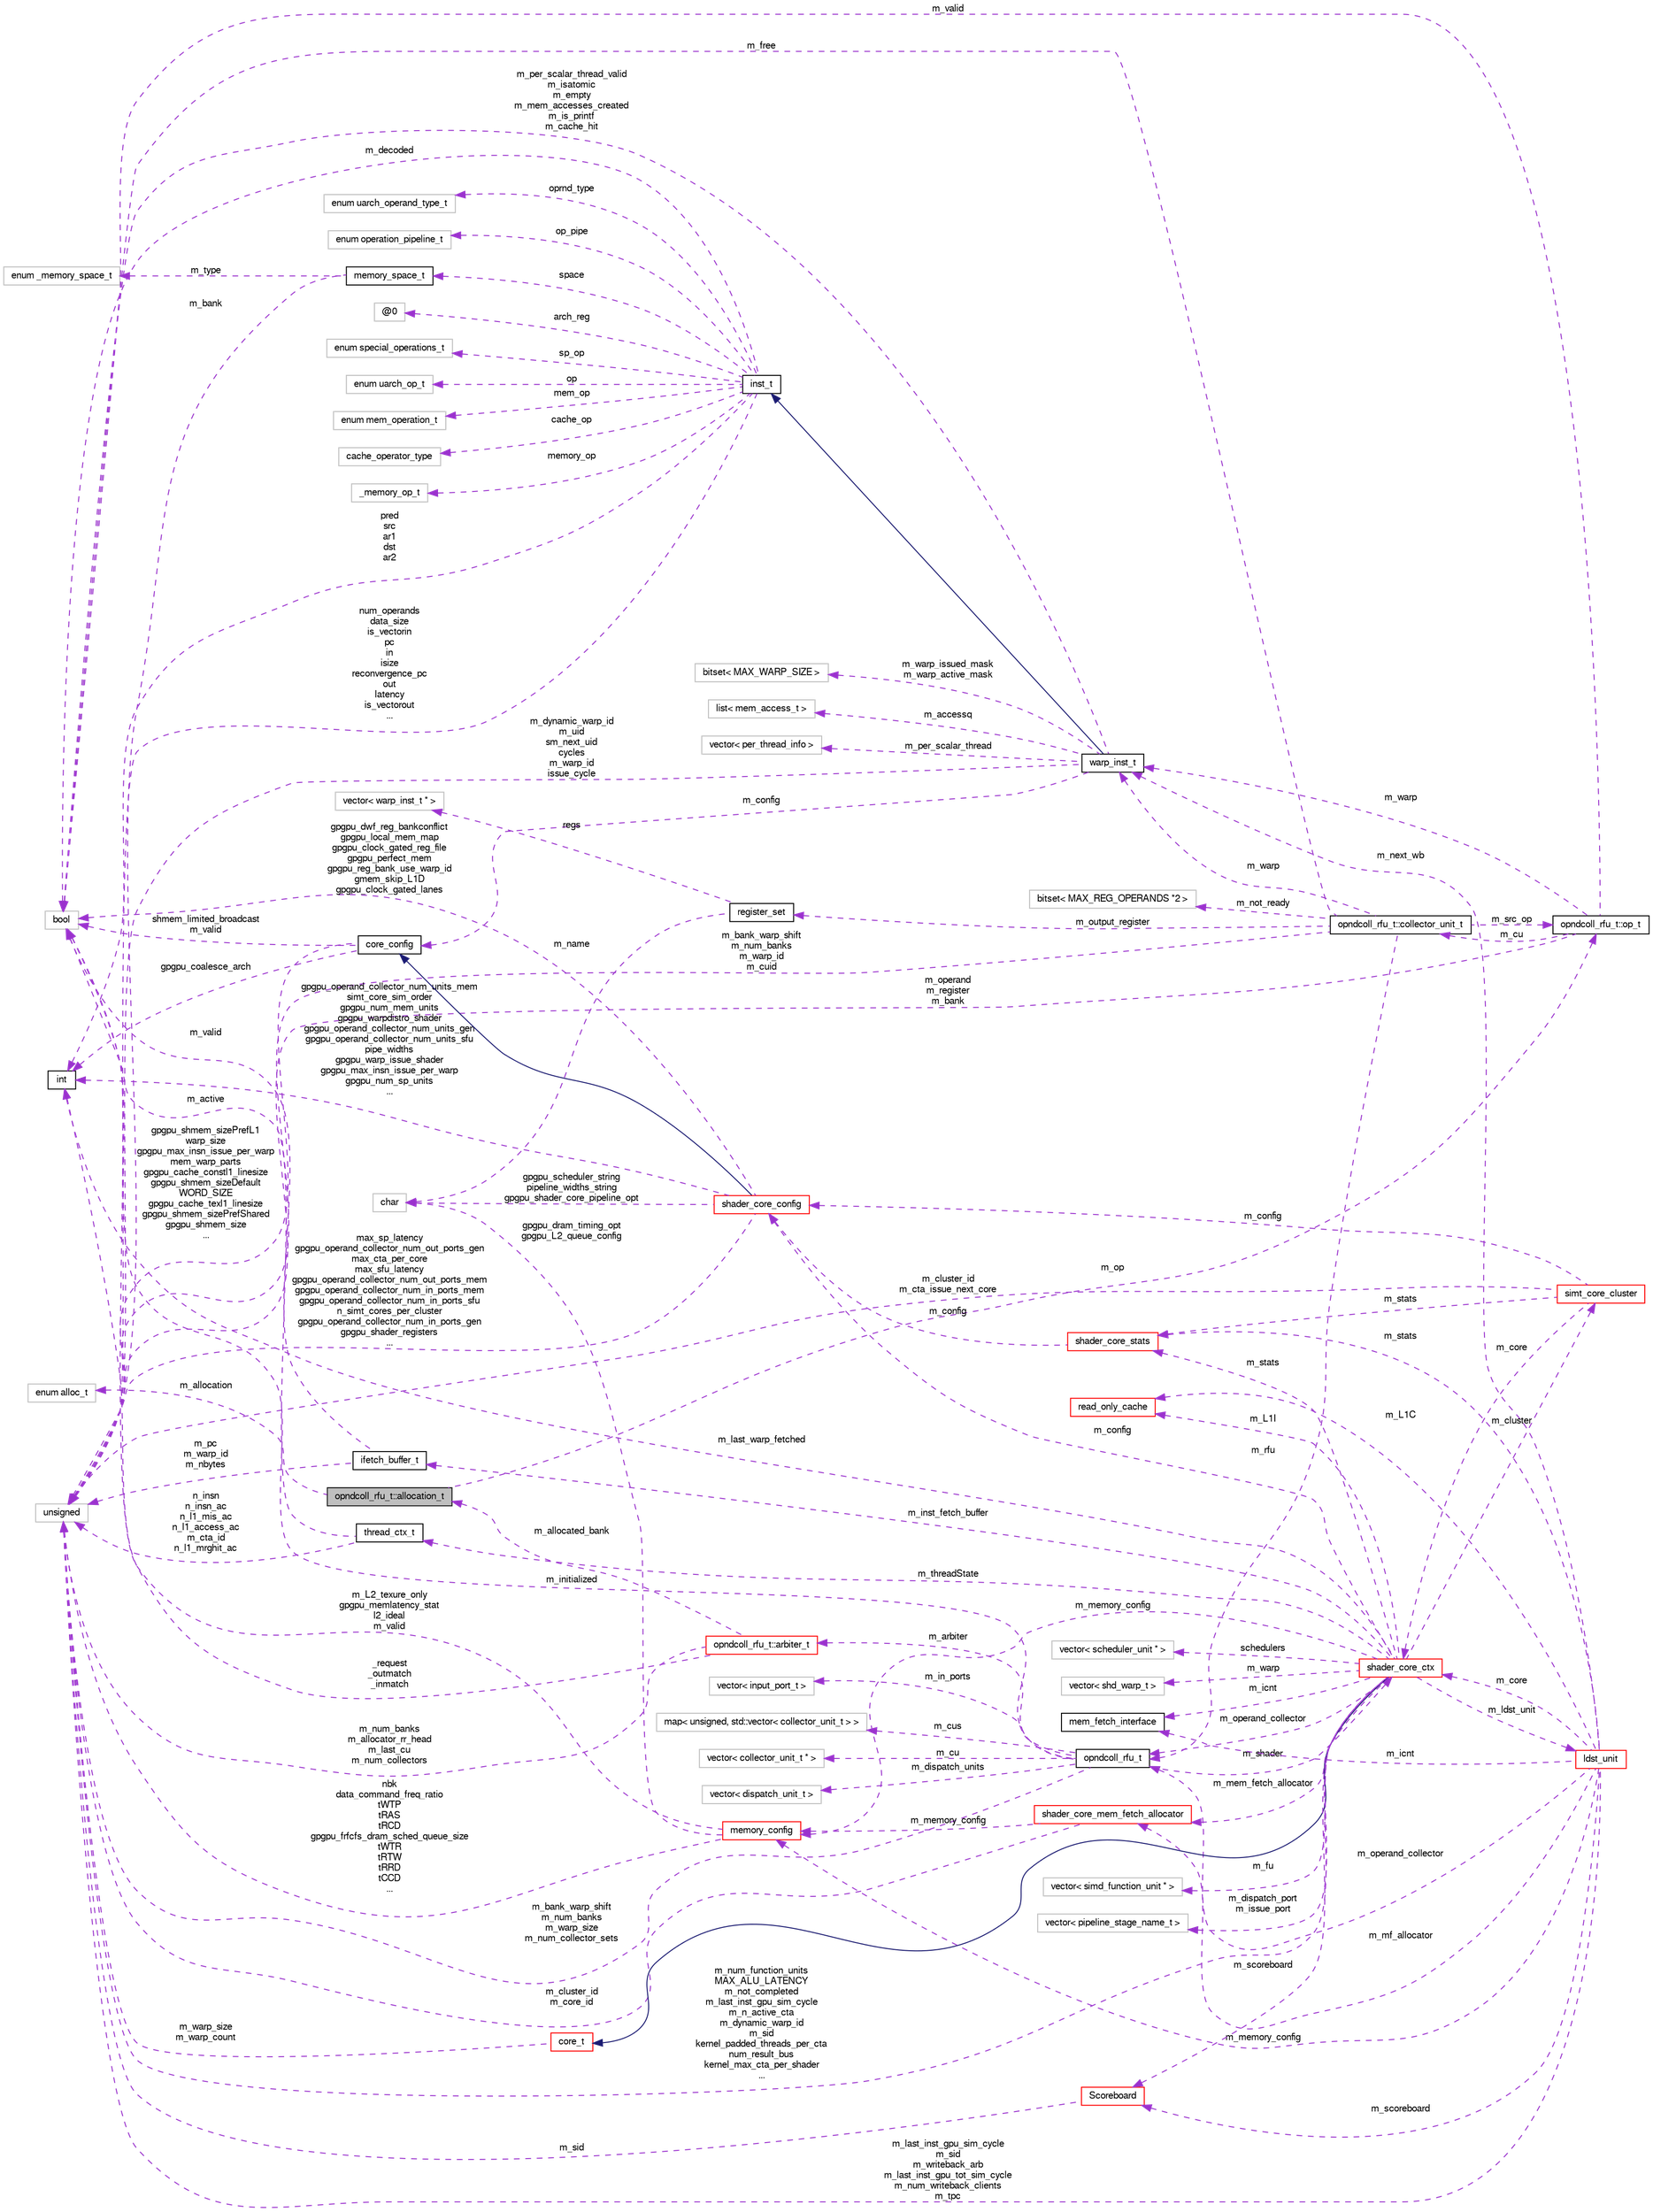 digraph G
{
  bgcolor="transparent";
  edge [fontname="FreeSans",fontsize="10",labelfontname="FreeSans",labelfontsize="10"];
  node [fontname="FreeSans",fontsize="10",shape=record];
  rankdir=LR;
  Node1 [label="opndcoll_rfu_t::allocation_t",height=0.2,width=0.4,color="black", fillcolor="grey75", style="filled" fontcolor="black"];
  Node2 -> Node1 [dir=back,color="darkorchid3",fontsize="10",style="dashed",label="m_op",fontname="FreeSans"];
  Node2 [label="opndcoll_rfu_t::op_t",height=0.2,width=0.4,color="black",URL="$classopndcoll__rfu__t_1_1op__t.html"];
  Node3 -> Node2 [dir=back,color="darkorchid3",fontsize="10",style="dashed",label="m_warp",fontname="FreeSans"];
  Node3 [label="warp_inst_t",height=0.2,width=0.4,color="black",URL="$classwarp__inst__t.html"];
  Node4 -> Node3 [dir=back,color="midnightblue",fontsize="10",style="solid",fontname="FreeSans"];
  Node4 [label="inst_t",height=0.2,width=0.4,color="black",URL="$classinst__t.html"];
  Node5 -> Node4 [dir=back,color="darkorchid3",fontsize="10",style="dashed",label="arch_reg",fontname="FreeSans"];
  Node5 [label="@0",height=0.2,width=0.4,color="grey75"];
  Node6 -> Node4 [dir=back,color="darkorchid3",fontsize="10",style="dashed",label="sp_op",fontname="FreeSans"];
  Node6 [label="enum special_operations_t",height=0.2,width=0.4,color="grey75"];
  Node7 -> Node4 [dir=back,color="darkorchid3",fontsize="10",style="dashed",label="op",fontname="FreeSans"];
  Node7 [label="enum uarch_op_t",height=0.2,width=0.4,color="grey75"];
  Node8 -> Node4 [dir=back,color="darkorchid3",fontsize="10",style="dashed",label="mem_op",fontname="FreeSans"];
  Node8 [label="enum mem_operation_t",height=0.2,width=0.4,color="grey75"];
  Node9 -> Node4 [dir=back,color="darkorchid3",fontsize="10",style="dashed",label="cache_op",fontname="FreeSans"];
  Node9 [label="cache_operator_type",height=0.2,width=0.4,color="grey75"];
  Node10 -> Node4 [dir=back,color="darkorchid3",fontsize="10",style="dashed",label="space",fontname="FreeSans"];
  Node10 [label="memory_space_t",height=0.2,width=0.4,color="black",URL="$classmemory__space__t.html"];
  Node11 -> Node10 [dir=back,color="darkorchid3",fontsize="10",style="dashed",label="m_type",fontname="FreeSans"];
  Node11 [label="enum _memory_space_t",height=0.2,width=0.4,color="grey75"];
  Node12 -> Node10 [dir=back,color="darkorchid3",fontsize="10",style="dashed",label="m_bank",fontname="FreeSans"];
  Node12 [label="unsigned",height=0.2,width=0.4,color="grey75"];
  Node13 -> Node4 [dir=back,color="darkorchid3",fontsize="10",style="dashed",label="pred\nsrc\nar1\ndst\nar2",fontname="FreeSans"];
  Node13 [label="int",height=0.2,width=0.4,color="black",URL="$classint.html"];
  Node14 -> Node4 [dir=back,color="darkorchid3",fontsize="10",style="dashed",label="memory_op",fontname="FreeSans"];
  Node14 [label="_memory_op_t",height=0.2,width=0.4,color="grey75"];
  Node15 -> Node4 [dir=back,color="darkorchid3",fontsize="10",style="dashed",label="m_decoded",fontname="FreeSans"];
  Node15 [label="bool",height=0.2,width=0.4,color="grey75"];
  Node16 -> Node4 [dir=back,color="darkorchid3",fontsize="10",style="dashed",label="oprnd_type",fontname="FreeSans"];
  Node16 [label="enum uarch_operand_type_t",height=0.2,width=0.4,color="grey75"];
  Node12 -> Node4 [dir=back,color="darkorchid3",fontsize="10",style="dashed",label="num_operands\ndata_size\nis_vectorin\npc\nin\nisize\nreconvergence_pc\nout\nlatency\nis_vectorout\n...",fontname="FreeSans"];
  Node17 -> Node4 [dir=back,color="darkorchid3",fontsize="10",style="dashed",label="op_pipe",fontname="FreeSans"];
  Node17 [label="enum operation_pipeline_t",height=0.2,width=0.4,color="grey75"];
  Node18 -> Node3 [dir=back,color="darkorchid3",fontsize="10",style="dashed",label="m_warp_issued_mask\nm_warp_active_mask",fontname="FreeSans"];
  Node18 [label="bitset\< MAX_WARP_SIZE \>",height=0.2,width=0.4,color="grey75"];
  Node19 -> Node3 [dir=back,color="darkorchid3",fontsize="10",style="dashed",label="m_accessq",fontname="FreeSans"];
  Node19 [label="list\< mem_access_t \>",height=0.2,width=0.4,color="grey75"];
  Node20 -> Node3 [dir=back,color="darkorchid3",fontsize="10",style="dashed",label="m_config",fontname="FreeSans"];
  Node20 [label="core_config",height=0.2,width=0.4,color="black",URL="$structcore__config.html"];
  Node13 -> Node20 [dir=back,color="darkorchid3",fontsize="10",style="dashed",label="gpgpu_coalesce_arch",fontname="FreeSans"];
  Node15 -> Node20 [dir=back,color="darkorchid3",fontsize="10",style="dashed",label="shmem_limited_broadcast\nm_valid",fontname="FreeSans"];
  Node12 -> Node20 [dir=back,color="darkorchid3",fontsize="10",style="dashed",label="gpgpu_shmem_sizePrefL1\nwarp_size\ngpgpu_max_insn_issue_per_warp\nmem_warp_parts\ngpgpu_cache_constl1_linesize\ngpgpu_shmem_sizeDefault\nWORD_SIZE\ngpgpu_cache_texl1_linesize\ngpgpu_shmem_sizePrefShared\ngpgpu_shmem_size\n...",fontname="FreeSans"];
  Node15 -> Node3 [dir=back,color="darkorchid3",fontsize="10",style="dashed",label="m_per_scalar_thread_valid\nm_isatomic\nm_empty\nm_mem_accesses_created\nm_is_printf\nm_cache_hit",fontname="FreeSans"];
  Node21 -> Node3 [dir=back,color="darkorchid3",fontsize="10",style="dashed",label="m_per_scalar_thread",fontname="FreeSans"];
  Node21 [label="vector\< per_thread_info \>",height=0.2,width=0.4,color="grey75"];
  Node12 -> Node3 [dir=back,color="darkorchid3",fontsize="10",style="dashed",label="m_dynamic_warp_id\nm_uid\nsm_next_uid\ncycles\nm_warp_id\nissue_cycle",fontname="FreeSans"];
  Node22 -> Node2 [dir=back,color="darkorchid3",fontsize="10",style="dashed",label="m_cu",fontname="FreeSans"];
  Node22 [label="opndcoll_rfu_t::collector_unit_t",height=0.2,width=0.4,color="black",URL="$classopndcoll__rfu__t_1_1collector__unit__t.html"];
  Node2 -> Node22 [dir=back,color="darkorchid3",fontsize="10",style="dashed",label="m_src_op",fontname="FreeSans"];
  Node23 -> Node22 [dir=back,color="darkorchid3",fontsize="10",style="dashed",label="m_output_register",fontname="FreeSans"];
  Node23 [label="register_set",height=0.2,width=0.4,color="black",URL="$classregister__set.html"];
  Node24 -> Node23 [dir=back,color="darkorchid3",fontsize="10",style="dashed",label="m_name",fontname="FreeSans"];
  Node24 [label="char",height=0.2,width=0.4,color="grey75"];
  Node25 -> Node23 [dir=back,color="darkorchid3",fontsize="10",style="dashed",label="regs",fontname="FreeSans"];
  Node25 [label="vector\< warp_inst_t * \>",height=0.2,width=0.4,color="grey75"];
  Node3 -> Node22 [dir=back,color="darkorchid3",fontsize="10",style="dashed",label="m_warp",fontname="FreeSans"];
  Node15 -> Node22 [dir=back,color="darkorchid3",fontsize="10",style="dashed",label="m_free",fontname="FreeSans"];
  Node26 -> Node22 [dir=back,color="darkorchid3",fontsize="10",style="dashed",label="m_rfu",fontname="FreeSans"];
  Node26 [label="opndcoll_rfu_t",height=0.2,width=0.4,color="black",URL="$classopndcoll__rfu__t.html"];
  Node27 -> Node26 [dir=back,color="darkorchid3",fontsize="10",style="dashed",label="m_cus",fontname="FreeSans"];
  Node27 [label="map\< unsigned, std::vector\< collector_unit_t \> \>",height=0.2,width=0.4,color="grey75"];
  Node15 -> Node26 [dir=back,color="darkorchid3",fontsize="10",style="dashed",label="m_initialized",fontname="FreeSans"];
  Node28 -> Node26 [dir=back,color="darkorchid3",fontsize="10",style="dashed",label="m_shader",fontname="FreeSans"];
  Node28 [label="shader_core_ctx",height=0.2,width=0.4,color="red",URL="$classshader__core__ctx.html"];
  Node29 -> Node28 [dir=back,color="midnightblue",fontsize="10",style="solid",fontname="FreeSans"];
  Node29 [label="core_t",height=0.2,width=0.4,color="red",URL="$classcore__t.html"];
  Node12 -> Node29 [dir=back,color="darkorchid3",fontsize="10",style="dashed",label="m_warp_size\nm_warp_count",fontname="FreeSans"];
  Node30 -> Node28 [dir=back,color="darkorchid3",fontsize="10",style="dashed",label="m_cluster",fontname="FreeSans"];
  Node30 [label="simt_core_cluster",height=0.2,width=0.4,color="red",URL="$classsimt__core__cluster.html"];
  Node31 -> Node30 [dir=back,color="darkorchid3",fontsize="10",style="dashed",label="m_config",fontname="FreeSans"];
  Node31 [label="shader_core_config",height=0.2,width=0.4,color="red",URL="$structshader__core__config.html"];
  Node20 -> Node31 [dir=back,color="midnightblue",fontsize="10",style="solid",fontname="FreeSans"];
  Node24 -> Node31 [dir=back,color="darkorchid3",fontsize="10",style="dashed",label="gpgpu_scheduler_string\npipeline_widths_string\ngpgpu_shader_core_pipeline_opt",fontname="FreeSans"];
  Node13 -> Node31 [dir=back,color="darkorchid3",fontsize="10",style="dashed",label="gpgpu_operand_collector_num_units_mem\nsimt_core_sim_order\ngpgpu_num_mem_units\ngpgpu_warpdistro_shader\ngpgpu_operand_collector_num_units_gen\ngpgpu_operand_collector_num_units_sfu\npipe_widths\ngpgpu_warp_issue_shader\ngpgpu_max_insn_issue_per_warp\ngpgpu_num_sp_units\n...",fontname="FreeSans"];
  Node15 -> Node31 [dir=back,color="darkorchid3",fontsize="10",style="dashed",label="gpgpu_dwf_reg_bankconflict\ngpgpu_local_mem_map\ngpgpu_clock_gated_reg_file\ngpgpu_perfect_mem\ngpgpu_reg_bank_use_warp_id\ngmem_skip_L1D\ngpgpu_clock_gated_lanes",fontname="FreeSans"];
  Node12 -> Node31 [dir=back,color="darkorchid3",fontsize="10",style="dashed",label="max_sp_latency\ngpgpu_operand_collector_num_out_ports_gen\nmax_cta_per_core\nmax_sfu_latency\ngpgpu_operand_collector_num_out_ports_mem\ngpgpu_operand_collector_num_in_ports_mem\ngpgpu_operand_collector_num_in_ports_sfu\nn_simt_cores_per_cluster\ngpgpu_operand_collector_num_in_ports_gen\ngpgpu_shader_registers\n...",fontname="FreeSans"];
  Node32 -> Node30 [dir=back,color="darkorchid3",fontsize="10",style="dashed",label="m_stats",fontname="FreeSans"];
  Node32 [label="shader_core_stats",height=0.2,width=0.4,color="red",URL="$classshader__core__stats.html"];
  Node31 -> Node32 [dir=back,color="darkorchid3",fontsize="10",style="dashed",label="m_config",fontname="FreeSans"];
  Node28 -> Node30 [dir=back,color="darkorchid3",fontsize="10",style="dashed",label="m_core",fontname="FreeSans"];
  Node12 -> Node30 [dir=back,color="darkorchid3",fontsize="10",style="dashed",label="m_cluster_id\nm_cta_issue_next_core",fontname="FreeSans"];
  Node31 -> Node28 [dir=back,color="darkorchid3",fontsize="10",style="dashed",label="m_config",fontname="FreeSans"];
  Node33 -> Node28 [dir=back,color="darkorchid3",fontsize="10",style="dashed",label="m_inst_fetch_buffer",fontname="FreeSans"];
  Node33 [label="ifetch_buffer_t",height=0.2,width=0.4,color="black",URL="$structifetch__buffer__t.html"];
  Node15 -> Node33 [dir=back,color="darkorchid3",fontsize="10",style="dashed",label="m_valid",fontname="FreeSans"];
  Node12 -> Node33 [dir=back,color="darkorchid3",fontsize="10",style="dashed",label="m_pc\nm_warp_id\nm_nbytes",fontname="FreeSans"];
  Node34 -> Node28 [dir=back,color="darkorchid3",fontsize="10",style="dashed",label="m_warp",fontname="FreeSans"];
  Node34 [label="vector\< shd_warp_t \>",height=0.2,width=0.4,color="grey75"];
  Node35 -> Node28 [dir=back,color="darkorchid3",fontsize="10",style="dashed",label="m_icnt",fontname="FreeSans"];
  Node35 [label="mem_fetch_interface",height=0.2,width=0.4,color="black",URL="$classmem__fetch__interface.html"];
  Node32 -> Node28 [dir=back,color="darkorchid3",fontsize="10",style="dashed",label="m_stats",fontname="FreeSans"];
  Node36 -> Node28 [dir=back,color="darkorchid3",fontsize="10",style="dashed",label="m_memory_config",fontname="FreeSans"];
  Node36 [label="memory_config",height=0.2,width=0.4,color="red",URL="$structmemory__config.html"];
  Node24 -> Node36 [dir=back,color="darkorchid3",fontsize="10",style="dashed",label="gpgpu_dram_timing_opt\ngpgpu_L2_queue_config",fontname="FreeSans"];
  Node15 -> Node36 [dir=back,color="darkorchid3",fontsize="10",style="dashed",label="m_L2_texure_only\ngpgpu_memlatency_stat\nl2_ideal\nm_valid",fontname="FreeSans"];
  Node12 -> Node36 [dir=back,color="darkorchid3",fontsize="10",style="dashed",label="nbk\ndata_command_freq_ratio\ntWTP\ntRAS\ntRCD\ngpgpu_frfcfs_dram_sched_queue_size\ntWTR\ntRTW\ntRRD\ntCCD\n...",fontname="FreeSans"];
  Node37 -> Node28 [dir=back,color="darkorchid3",fontsize="10",style="dashed",label="m_scoreboard",fontname="FreeSans"];
  Node37 [label="Scoreboard",height=0.2,width=0.4,color="red",URL="$classScoreboard.html"];
  Node12 -> Node37 [dir=back,color="darkorchid3",fontsize="10",style="dashed",label="m_sid",fontname="FreeSans"];
  Node38 -> Node28 [dir=back,color="darkorchid3",fontsize="10",style="dashed",label="m_fu",fontname="FreeSans"];
  Node38 [label="vector\< simd_function_unit * \>",height=0.2,width=0.4,color="grey75"];
  Node39 -> Node28 [dir=back,color="darkorchid3",fontsize="10",style="dashed",label="m_dispatch_port\nm_issue_port",fontname="FreeSans"];
  Node39 [label="vector\< pipeline_stage_name_t \>",height=0.2,width=0.4,color="grey75"];
  Node13 -> Node28 [dir=back,color="darkorchid3",fontsize="10",style="dashed",label="m_last_warp_fetched",fontname="FreeSans"];
  Node40 -> Node28 [dir=back,color="darkorchid3",fontsize="10",style="dashed",label="m_L1I",fontname="FreeSans"];
  Node40 [label="read_only_cache",height=0.2,width=0.4,color="red",URL="$classread__only__cache.html",tooltip="Read only cache."];
  Node41 -> Node28 [dir=back,color="darkorchid3",fontsize="10",style="dashed",label="m_ldst_unit",fontname="FreeSans"];
  Node41 [label="ldst_unit",height=0.2,width=0.4,color="red",URL="$classldst__unit.html"];
  Node32 -> Node41 [dir=back,color="darkorchid3",fontsize="10",style="dashed",label="m_stats",fontname="FreeSans"];
  Node3 -> Node41 [dir=back,color="darkorchid3",fontsize="10",style="dashed",label="m_next_wb",fontname="FreeSans"];
  Node35 -> Node41 [dir=back,color="darkorchid3",fontsize="10",style="dashed",label="m_icnt",fontname="FreeSans"];
  Node36 -> Node41 [dir=back,color="darkorchid3",fontsize="10",style="dashed",label="m_memory_config",fontname="FreeSans"];
  Node37 -> Node41 [dir=back,color="darkorchid3",fontsize="10",style="dashed",label="m_scoreboard",fontname="FreeSans"];
  Node40 -> Node41 [dir=back,color="darkorchid3",fontsize="10",style="dashed",label="m_L1C",fontname="FreeSans"];
  Node42 -> Node41 [dir=back,color="darkorchid3",fontsize="10",style="dashed",label="m_mf_allocator",fontname="FreeSans"];
  Node42 [label="shader_core_mem_fetch_allocator",height=0.2,width=0.4,color="red",URL="$classshader__core__mem__fetch__allocator.html"];
  Node36 -> Node42 [dir=back,color="darkorchid3",fontsize="10",style="dashed",label="m_memory_config",fontname="FreeSans"];
  Node12 -> Node42 [dir=back,color="darkorchid3",fontsize="10",style="dashed",label="m_cluster_id\nm_core_id",fontname="FreeSans"];
  Node26 -> Node41 [dir=back,color="darkorchid3",fontsize="10",style="dashed",label="m_operand_collector",fontname="FreeSans"];
  Node28 -> Node41 [dir=back,color="darkorchid3",fontsize="10",style="dashed",label="m_core",fontname="FreeSans"];
  Node12 -> Node41 [dir=back,color="darkorchid3",fontsize="10",style="dashed",label="m_last_inst_gpu_sim_cycle\nm_sid\nm_writeback_arb\nm_last_inst_gpu_tot_sim_cycle\nm_num_writeback_clients\nm_tpc",fontname="FreeSans"];
  Node43 -> Node28 [dir=back,color="darkorchid3",fontsize="10",style="dashed",label="schedulers",fontname="FreeSans"];
  Node43 [label="vector\< scheduler_unit * \>",height=0.2,width=0.4,color="grey75"];
  Node42 -> Node28 [dir=back,color="darkorchid3",fontsize="10",style="dashed",label="m_mem_fetch_allocator",fontname="FreeSans"];
  Node26 -> Node28 [dir=back,color="darkorchid3",fontsize="10",style="dashed",label="m_operand_collector",fontname="FreeSans"];
  Node44 -> Node28 [dir=back,color="darkorchid3",fontsize="10",style="dashed",label="m_threadState",fontname="FreeSans"];
  Node44 [label="thread_ctx_t",height=0.2,width=0.4,color="black",URL="$classthread__ctx__t.html"];
  Node15 -> Node44 [dir=back,color="darkorchid3",fontsize="10",style="dashed",label="m_active",fontname="FreeSans"];
  Node12 -> Node44 [dir=back,color="darkorchid3",fontsize="10",style="dashed",label="n_insn\nn_insn_ac\nn_l1_mis_ac\nn_l1_access_ac\nm_cta_id\nn_l1_mrghit_ac",fontname="FreeSans"];
  Node12 -> Node28 [dir=back,color="darkorchid3",fontsize="10",style="dashed",label="m_num_function_units\nMAX_ALU_LATENCY\nm_not_completed\nm_last_inst_gpu_sim_cycle\nm_n_active_cta\nm_dynamic_warp_id\nm_sid\nkernel_padded_threads_per_cta\nnum_result_bus\nkernel_max_cta_per_shader\n...",fontname="FreeSans"];
  Node45 -> Node26 [dir=back,color="darkorchid3",fontsize="10",style="dashed",label="m_cu",fontname="FreeSans"];
  Node45 [label="vector\< collector_unit_t * \>",height=0.2,width=0.4,color="grey75"];
  Node46 -> Node26 [dir=back,color="darkorchid3",fontsize="10",style="dashed",label="m_dispatch_units",fontname="FreeSans"];
  Node46 [label="vector\< dispatch_unit_t \>",height=0.2,width=0.4,color="grey75"];
  Node12 -> Node26 [dir=back,color="darkorchid3",fontsize="10",style="dashed",label="m_bank_warp_shift\nm_num_banks\nm_warp_size\nm_num_collector_sets",fontname="FreeSans"];
  Node47 -> Node26 [dir=back,color="darkorchid3",fontsize="10",style="dashed",label="m_in_ports",fontname="FreeSans"];
  Node47 [label="vector\< input_port_t \>",height=0.2,width=0.4,color="grey75"];
  Node48 -> Node26 [dir=back,color="darkorchid3",fontsize="10",style="dashed",label="m_arbiter",fontname="FreeSans"];
  Node48 [label="opndcoll_rfu_t::arbiter_t",height=0.2,width=0.4,color="red",URL="$classopndcoll__rfu__t_1_1arbiter__t.html"];
  Node13 -> Node48 [dir=back,color="darkorchid3",fontsize="10",style="dashed",label="_request\n_outmatch\n_inmatch",fontname="FreeSans"];
  Node1 -> Node48 [dir=back,color="darkorchid3",fontsize="10",style="dashed",label="m_allocated_bank",fontname="FreeSans"];
  Node12 -> Node48 [dir=back,color="darkorchid3",fontsize="10",style="dashed",label="m_num_banks\nm_allocator_rr_head\nm_last_cu\nm_num_collectors",fontname="FreeSans"];
  Node49 -> Node22 [dir=back,color="darkorchid3",fontsize="10",style="dashed",label="m_not_ready",fontname="FreeSans"];
  Node49 [label="bitset\< MAX_REG_OPERANDS *2 \>",height=0.2,width=0.4,color="grey75"];
  Node12 -> Node22 [dir=back,color="darkorchid3",fontsize="10",style="dashed",label="m_bank_warp_shift\nm_num_banks\nm_warp_id\nm_cuid",fontname="FreeSans"];
  Node15 -> Node2 [dir=back,color="darkorchid3",fontsize="10",style="dashed",label="m_valid",fontname="FreeSans"];
  Node12 -> Node2 [dir=back,color="darkorchid3",fontsize="10",style="dashed",label="m_operand\nm_register\nm_bank",fontname="FreeSans"];
  Node50 -> Node1 [dir=back,color="darkorchid3",fontsize="10",style="dashed",label="m_allocation",fontname="FreeSans"];
  Node50 [label="enum alloc_t",height=0.2,width=0.4,color="grey75"];
}
